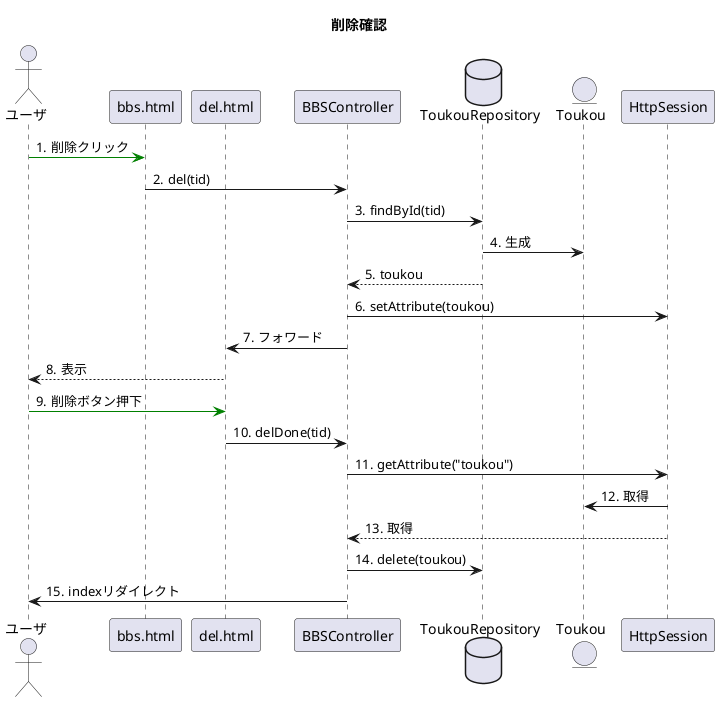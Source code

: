 @startuml
title 削除確認
autonumber "#."

actor ユーザ
participant bbs.html
participant del.html
participant BBSController
database ToukouRepository
entity Toukou
participant HttpSession

ユーザ -[#green]> bbs.html:削除クリック
bbs.html -> BBSController:del(tid)
BBSController-> ToukouRepository:findById(tid)
ToukouRepository-> Toukou:生成
ToukouRepository-->BBSController:toukou
BBSController-> HttpSession:setAttribute(toukou)
BBSController-> del.html:フォワード
del.html --> ユーザ:表示
ユーザ -[#green]> del.html:削除ボタン押下
del.html -> BBSController:delDone(tid)
BBSController-> HttpSession:getAttribute("toukou")
HttpSession->Toukou:取得
HttpSession-->BBSController:取得
BBSController-> ToukouRepository:delete(toukou)
BBSController-> ユーザ:indexリダイレクト
@enduml
